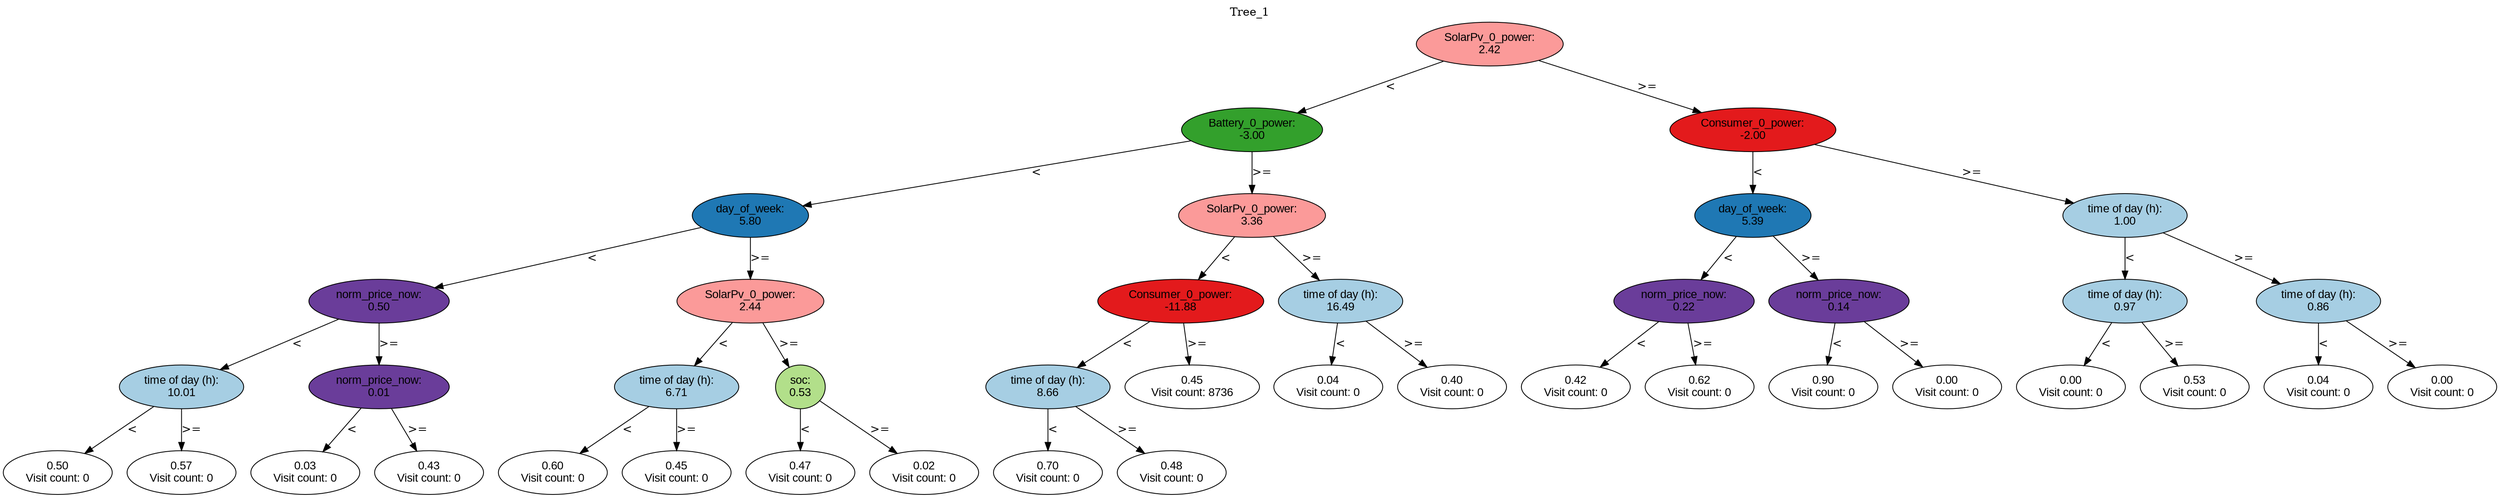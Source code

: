 digraph BST {
    node [fontname="Arial" style=filled colorscheme=paired12];
    0 [ label = "SolarPv_0_power:
2.42" fillcolor=5];
    1 [ label = "Battery_0_power:
-3.00" fillcolor=4];
    2 [ label = "day_of_week:
5.80" fillcolor=2];
    3 [ label = "norm_price_now:
0.50" fillcolor=10];
    4 [ label = "time of day (h):
10.01" fillcolor=1];
    5 [ label = "0.50
Visit count: 0" fillcolor=white];
    6 [ label = "0.57
Visit count: 0" fillcolor=white];
    7 [ label = "norm_price_now:
0.01" fillcolor=10];
    8 [ label = "0.03
Visit count: 0" fillcolor=white];
    9 [ label = "0.43
Visit count: 0" fillcolor=white];
    10 [ label = "SolarPv_0_power:
2.44" fillcolor=5];
    11 [ label = "time of day (h):
6.71" fillcolor=1];
    12 [ label = "0.60
Visit count: 0" fillcolor=white];
    13 [ label = "0.45
Visit count: 0" fillcolor=white];
    14 [ label = "soc:
0.53" fillcolor=3];
    15 [ label = "0.47
Visit count: 0" fillcolor=white];
    16 [ label = "0.02
Visit count: 0" fillcolor=white];
    17 [ label = "SolarPv_0_power:
3.36" fillcolor=5];
    18 [ label = "Consumer_0_power:
-11.88" fillcolor=6];
    19 [ label = "time of day (h):
8.66" fillcolor=1];
    20 [ label = "0.70
Visit count: 0" fillcolor=white];
    21 [ label = "0.48
Visit count: 0" fillcolor=white];
    22 [ label = "0.45
Visit count: 8736" fillcolor=white];
    23 [ label = "time of day (h):
16.49" fillcolor=1];
    24 [ label = "0.04
Visit count: 0" fillcolor=white];
    25 [ label = "0.40
Visit count: 0" fillcolor=white];
    26 [ label = "Consumer_0_power:
-2.00" fillcolor=6];
    27 [ label = "day_of_week:
5.39" fillcolor=2];
    28 [ label = "norm_price_now:
0.22" fillcolor=10];
    29 [ label = "0.42
Visit count: 0" fillcolor=white];
    30 [ label = "0.62
Visit count: 0" fillcolor=white];
    31 [ label = "norm_price_now:
0.14" fillcolor=10];
    32 [ label = "0.90
Visit count: 0" fillcolor=white];
    33 [ label = "0.00
Visit count: 0" fillcolor=white];
    34 [ label = "time of day (h):
1.00" fillcolor=1];
    35 [ label = "time of day (h):
0.97" fillcolor=1];
    36 [ label = "0.00
Visit count: 0" fillcolor=white];
    37 [ label = "0.53
Visit count: 0" fillcolor=white];
    38 [ label = "time of day (h):
0.86" fillcolor=1];
    39 [ label = "0.04
Visit count: 0" fillcolor=white];
    40 [ label = "0.00
Visit count: 0" fillcolor=white];

    0  -> 1[ label = "<"];
    0  -> 26[ label = ">="];
    1  -> 2[ label = "<"];
    1  -> 17[ label = ">="];
    2  -> 3[ label = "<"];
    2  -> 10[ label = ">="];
    3  -> 4[ label = "<"];
    3  -> 7[ label = ">="];
    4  -> 5[ label = "<"];
    4  -> 6[ label = ">="];
    7  -> 8[ label = "<"];
    7  -> 9[ label = ">="];
    10  -> 11[ label = "<"];
    10  -> 14[ label = ">="];
    11  -> 12[ label = "<"];
    11  -> 13[ label = ">="];
    14  -> 15[ label = "<"];
    14  -> 16[ label = ">="];
    17  -> 18[ label = "<"];
    17  -> 23[ label = ">="];
    18  -> 19[ label = "<"];
    18  -> 22[ label = ">="];
    19  -> 20[ label = "<"];
    19  -> 21[ label = ">="];
    23  -> 24[ label = "<"];
    23  -> 25[ label = ">="];
    26  -> 27[ label = "<"];
    26  -> 34[ label = ">="];
    27  -> 28[ label = "<"];
    27  -> 31[ label = ">="];
    28  -> 29[ label = "<"];
    28  -> 30[ label = ">="];
    31  -> 32[ label = "<"];
    31  -> 33[ label = ">="];
    34  -> 35[ label = "<"];
    34  -> 38[ label = ">="];
    35  -> 36[ label = "<"];
    35  -> 37[ label = ">="];
    38  -> 39[ label = "<"];
    38  -> 40[ label = ">="];

    labelloc="t";
    label="Tree_1";
}